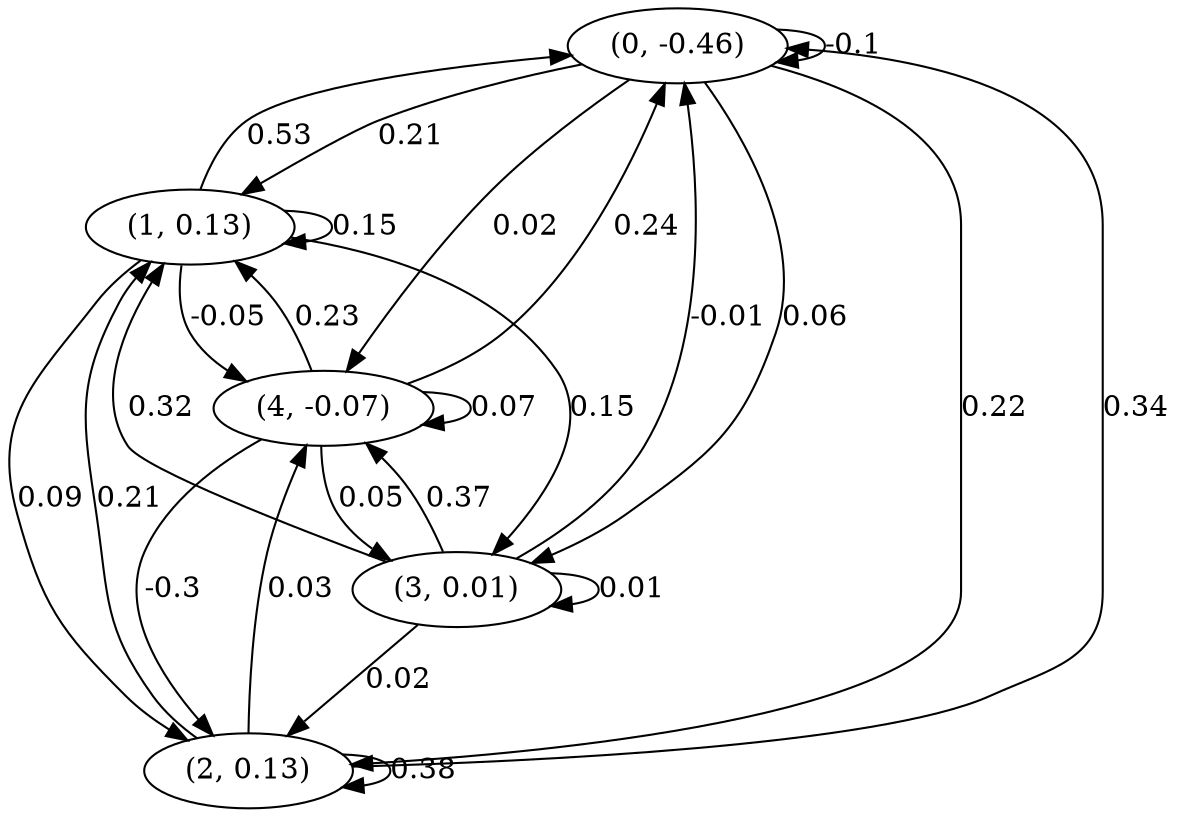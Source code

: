 digraph {
    0 [ label = "(0, -0.46)" ]
    1 [ label = "(1, 0.13)" ]
    2 [ label = "(2, 0.13)" ]
    3 [ label = "(3, 0.01)" ]
    4 [ label = "(4, -0.07)" ]
    0 -> 0 [ label = "-0.1" ]
    1 -> 1 [ label = "0.15" ]
    2 -> 2 [ label = "0.38" ]
    3 -> 3 [ label = "0.01" ]
    4 -> 4 [ label = "0.07" ]
    1 -> 0 [ label = "0.53" ]
    2 -> 0 [ label = "0.34" ]
    3 -> 0 [ label = "-0.01" ]
    4 -> 0 [ label = "0.24" ]
    0 -> 1 [ label = "0.21" ]
    2 -> 1 [ label = "0.21" ]
    3 -> 1 [ label = "0.32" ]
    4 -> 1 [ label = "0.23" ]
    0 -> 2 [ label = "0.22" ]
    1 -> 2 [ label = "0.09" ]
    3 -> 2 [ label = "0.02" ]
    4 -> 2 [ label = "-0.3" ]
    0 -> 3 [ label = "0.06" ]
    1 -> 3 [ label = "0.15" ]
    4 -> 3 [ label = "0.05" ]
    0 -> 4 [ label = "0.02" ]
    1 -> 4 [ label = "-0.05" ]
    2 -> 4 [ label = "0.03" ]
    3 -> 4 [ label = "0.37" ]
}

